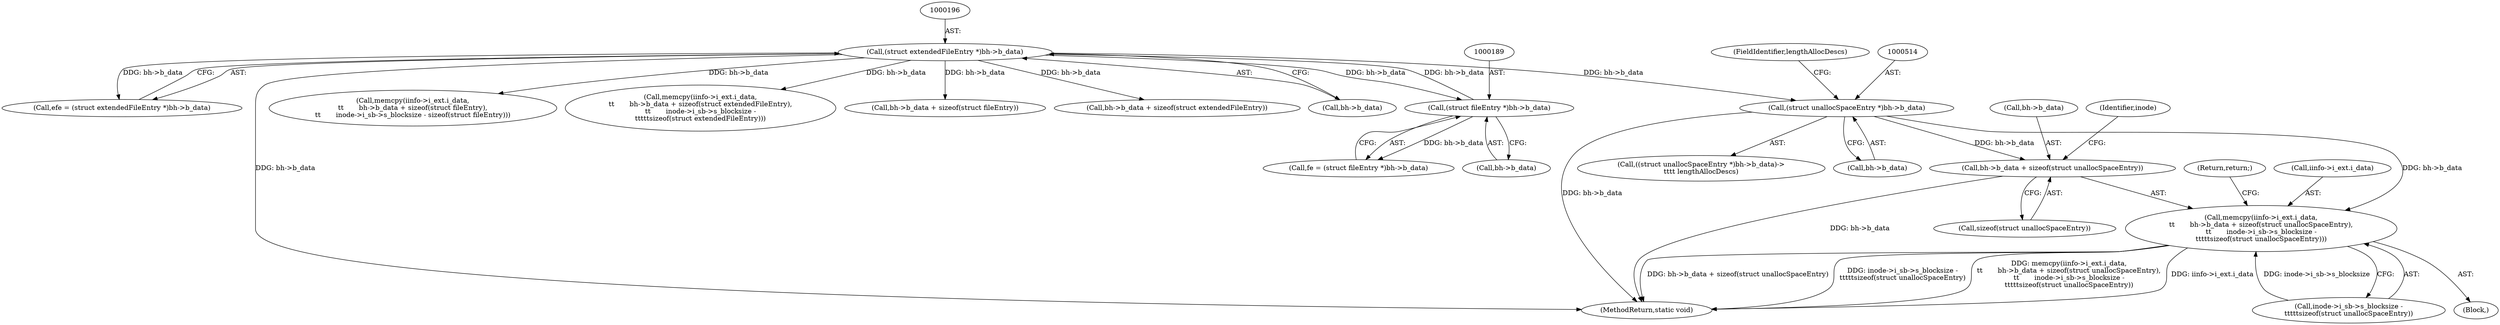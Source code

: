 digraph "0_linux_c03aa9f6e1f938618e6db2e23afef0574efeeb65@pointer" {
"1000513" [label="(Call,(struct unallocSpaceEntry *)bh->b_data)"];
"1000195" [label="(Call,(struct extendedFileEntry *)bh->b_data)"];
"1000188" [label="(Call,(struct fileEntry *)bh->b_data)"];
"1000534" [label="(Call,memcpy(iinfo->i_ext.i_data,\n\t\t       bh->b_data + sizeof(struct unallocSpaceEntry),\n\t\t       inode->i_sb->s_blocksize -\n\t\t\t\t\tsizeof(struct unallocSpaceEntry)))"];
"1000540" [label="(Call,bh->b_data + sizeof(struct unallocSpaceEntry))"];
"1000193" [label="(Call,efe = (struct extendedFileEntry *)bh->b_data)"];
"1001145" [label="(MethodReturn,static void)"];
"1000534" [label="(Call,memcpy(iinfo->i_ext.i_data,\n\t\t       bh->b_data + sizeof(struct unallocSpaceEntry),\n\t\t       inode->i_sb->s_blocksize -\n\t\t\t\t\tsizeof(struct unallocSpaceEntry)))"];
"1000512" [label="(Call,((struct unallocSpaceEntry *)bh->b_data)->\n\t\t\t\t lengthAllocDescs)"];
"1000466" [label="(Call,memcpy(iinfo->i_ext.i_data,\n\t\t       bh->b_data + sizeof(struct fileEntry),\n\t\t       inode->i_sb->s_blocksize - sizeof(struct fileEntry)))"];
"1000546" [label="(Call,inode->i_sb->s_blocksize -\n\t\t\t\t\tsizeof(struct unallocSpaceEntry))"];
"1000554" [label="(Return,return;)"];
"1000518" [label="(FieldIdentifier,lengthAllocDescs)"];
"1000515" [label="(Call,bh->b_data)"];
"1000544" [label="(Call,sizeof(struct unallocSpaceEntry))"];
"1000540" [label="(Call,bh->b_data + sizeof(struct unallocSpaceEntry))"];
"1000541" [label="(Call,bh->b_data)"];
"1000186" [label="(Call,fe = (struct fileEntry *)bh->b_data)"];
"1000496" [label="(Block,)"];
"1000410" [label="(Call,memcpy(iinfo->i_ext.i_data,\n\t\t       bh->b_data + sizeof(struct extendedFileEntry),\n\t\t       inode->i_sb->s_blocksize -\n\t\t\t\t\tsizeof(struct extendedFileEntry)))"];
"1000549" [label="(Identifier,inode)"];
"1000188" [label="(Call,(struct fileEntry *)bh->b_data)"];
"1000472" [label="(Call,bh->b_data + sizeof(struct fileEntry))"];
"1000190" [label="(Call,bh->b_data)"];
"1000416" [label="(Call,bh->b_data + sizeof(struct extendedFileEntry))"];
"1000513" [label="(Call,(struct unallocSpaceEntry *)bh->b_data)"];
"1000535" [label="(Call,iinfo->i_ext.i_data)"];
"1000197" [label="(Call,bh->b_data)"];
"1000195" [label="(Call,(struct extendedFileEntry *)bh->b_data)"];
"1000513" -> "1000512"  [label="AST: "];
"1000513" -> "1000515"  [label="CFG: "];
"1000514" -> "1000513"  [label="AST: "];
"1000515" -> "1000513"  [label="AST: "];
"1000518" -> "1000513"  [label="CFG: "];
"1000513" -> "1001145"  [label="DDG: bh->b_data"];
"1000195" -> "1000513"  [label="DDG: bh->b_data"];
"1000513" -> "1000534"  [label="DDG: bh->b_data"];
"1000513" -> "1000540"  [label="DDG: bh->b_data"];
"1000195" -> "1000193"  [label="AST: "];
"1000195" -> "1000197"  [label="CFG: "];
"1000196" -> "1000195"  [label="AST: "];
"1000197" -> "1000195"  [label="AST: "];
"1000193" -> "1000195"  [label="CFG: "];
"1000195" -> "1001145"  [label="DDG: bh->b_data"];
"1000195" -> "1000188"  [label="DDG: bh->b_data"];
"1000195" -> "1000193"  [label="DDG: bh->b_data"];
"1000188" -> "1000195"  [label="DDG: bh->b_data"];
"1000195" -> "1000410"  [label="DDG: bh->b_data"];
"1000195" -> "1000416"  [label="DDG: bh->b_data"];
"1000195" -> "1000466"  [label="DDG: bh->b_data"];
"1000195" -> "1000472"  [label="DDG: bh->b_data"];
"1000188" -> "1000186"  [label="AST: "];
"1000188" -> "1000190"  [label="CFG: "];
"1000189" -> "1000188"  [label="AST: "];
"1000190" -> "1000188"  [label="AST: "];
"1000186" -> "1000188"  [label="CFG: "];
"1000188" -> "1000186"  [label="DDG: bh->b_data"];
"1000534" -> "1000496"  [label="AST: "];
"1000534" -> "1000546"  [label="CFG: "];
"1000535" -> "1000534"  [label="AST: "];
"1000540" -> "1000534"  [label="AST: "];
"1000546" -> "1000534"  [label="AST: "];
"1000554" -> "1000534"  [label="CFG: "];
"1000534" -> "1001145"  [label="DDG: bh->b_data + sizeof(struct unallocSpaceEntry)"];
"1000534" -> "1001145"  [label="DDG: inode->i_sb->s_blocksize -\n\t\t\t\t\tsizeof(struct unallocSpaceEntry)"];
"1000534" -> "1001145"  [label="DDG: memcpy(iinfo->i_ext.i_data,\n\t\t       bh->b_data + sizeof(struct unallocSpaceEntry),\n\t\t       inode->i_sb->s_blocksize -\n\t\t\t\t\tsizeof(struct unallocSpaceEntry))"];
"1000534" -> "1001145"  [label="DDG: iinfo->i_ext.i_data"];
"1000546" -> "1000534"  [label="DDG: inode->i_sb->s_blocksize"];
"1000540" -> "1000544"  [label="CFG: "];
"1000541" -> "1000540"  [label="AST: "];
"1000544" -> "1000540"  [label="AST: "];
"1000549" -> "1000540"  [label="CFG: "];
"1000540" -> "1001145"  [label="DDG: bh->b_data"];
}
